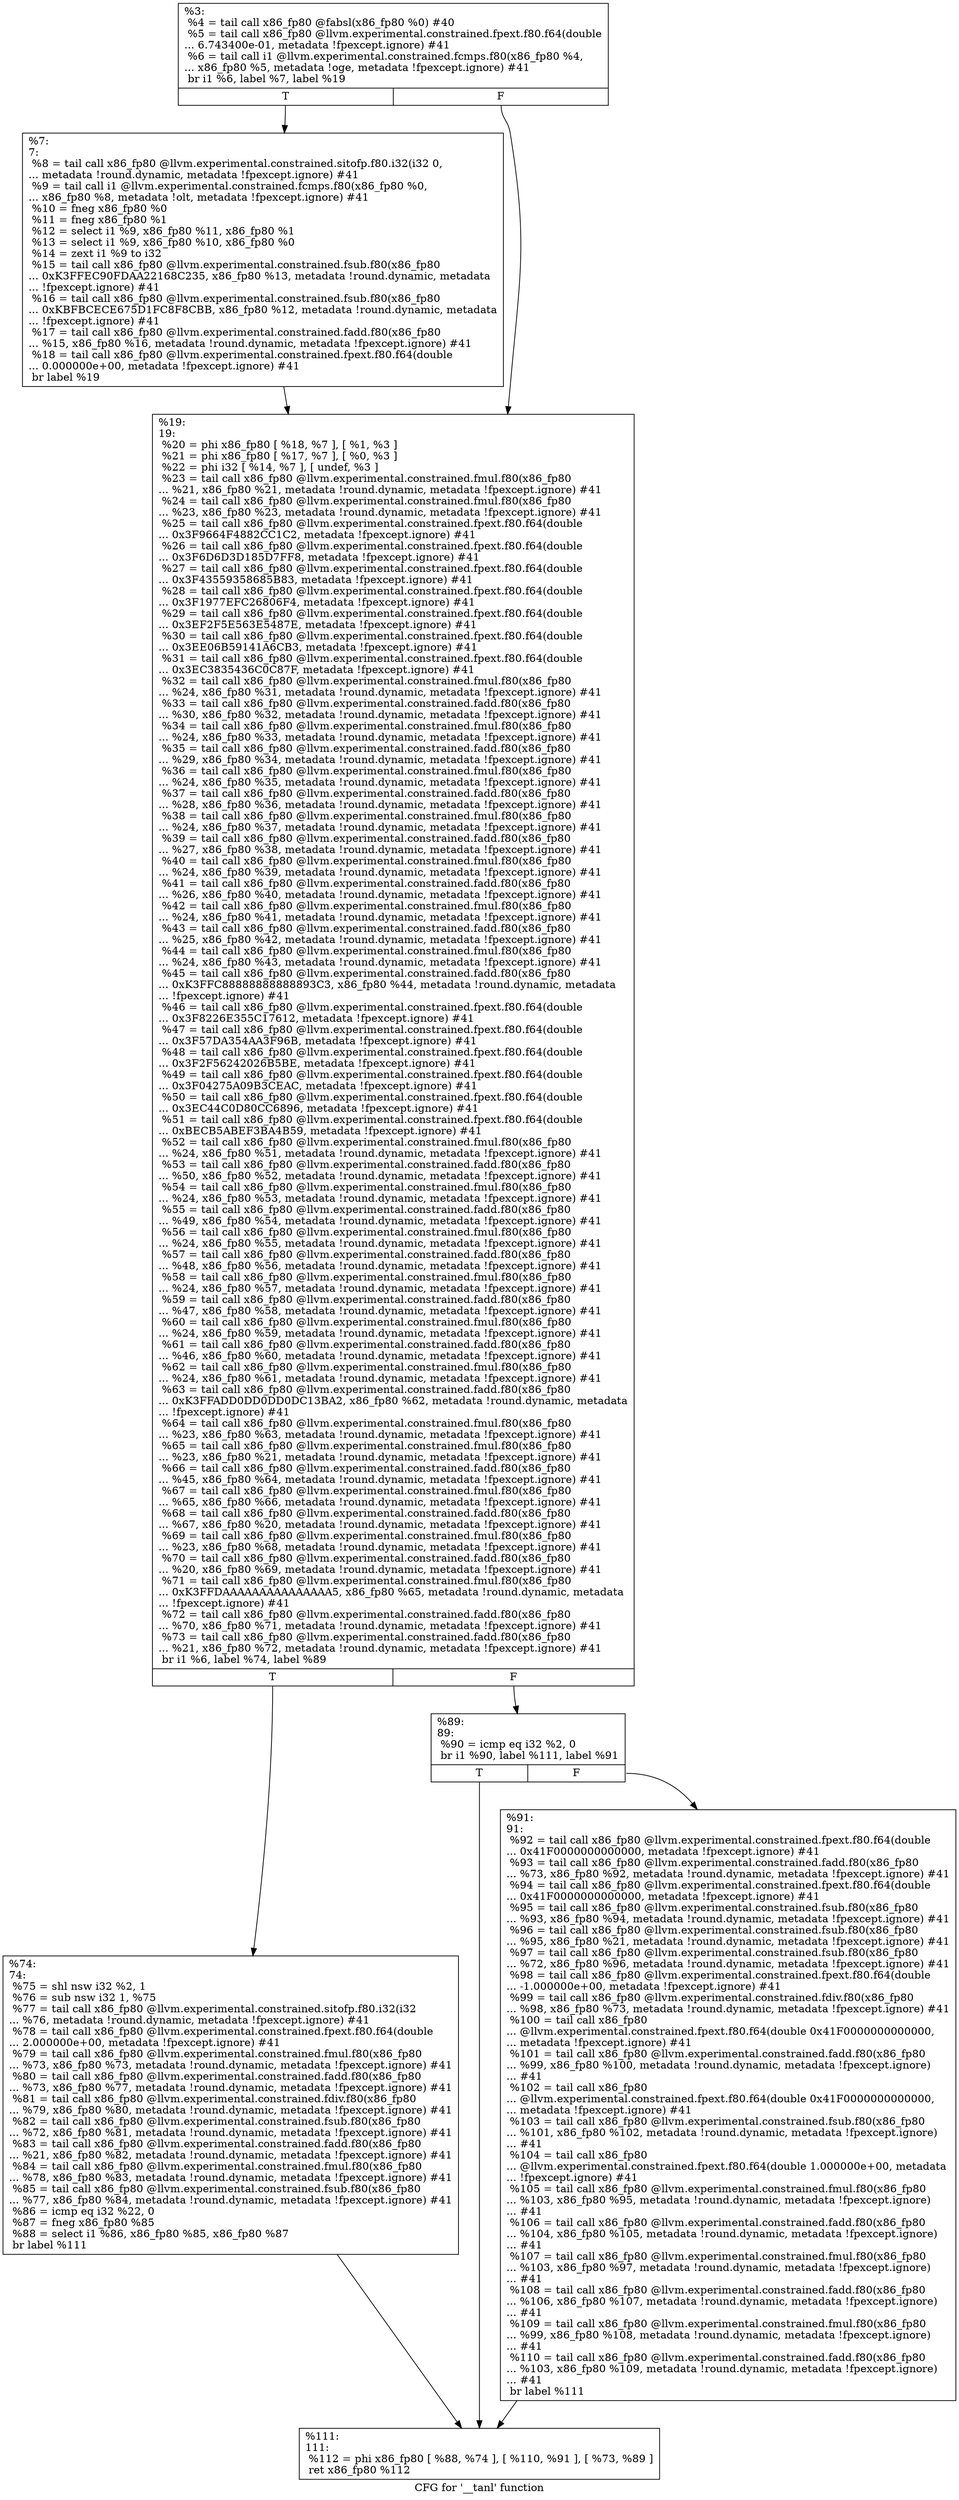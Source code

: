 digraph "CFG for '__tanl' function" {
	label="CFG for '__tanl' function";

	Node0x1e591d0 [shape=record,label="{%3:\l  %4 = tail call x86_fp80 @fabsl(x86_fp80 %0) #40\l  %5 = tail call x86_fp80 @llvm.experimental.constrained.fpext.f80.f64(double\l... 6.743400e-01, metadata !fpexcept.ignore) #41\l  %6 = tail call i1 @llvm.experimental.constrained.fcmps.f80(x86_fp80 %4,\l... x86_fp80 %5, metadata !oge, metadata !fpexcept.ignore) #41\l  br i1 %6, label %7, label %19\l|{<s0>T|<s1>F}}"];
	Node0x1e591d0:s0 -> Node0x1e592e0;
	Node0x1e591d0:s1 -> Node0x1e59330;
	Node0x1e592e0 [shape=record,label="{%7:\l7:                                                \l  %8 = tail call x86_fp80 @llvm.experimental.constrained.sitofp.f80.i32(i32 0,\l... metadata !round.dynamic, metadata !fpexcept.ignore) #41\l  %9 = tail call i1 @llvm.experimental.constrained.fcmps.f80(x86_fp80 %0,\l... x86_fp80 %8, metadata !olt, metadata !fpexcept.ignore) #41\l  %10 = fneg x86_fp80 %0\l  %11 = fneg x86_fp80 %1\l  %12 = select i1 %9, x86_fp80 %11, x86_fp80 %1\l  %13 = select i1 %9, x86_fp80 %10, x86_fp80 %0\l  %14 = zext i1 %9 to i32\l  %15 = tail call x86_fp80 @llvm.experimental.constrained.fsub.f80(x86_fp80\l... 0xK3FFEC90FDAA22168C235, x86_fp80 %13, metadata !round.dynamic, metadata\l... !fpexcept.ignore) #41\l  %16 = tail call x86_fp80 @llvm.experimental.constrained.fsub.f80(x86_fp80\l... 0xKBFBCECE675D1FC8F8CBB, x86_fp80 %12, metadata !round.dynamic, metadata\l... !fpexcept.ignore) #41\l  %17 = tail call x86_fp80 @llvm.experimental.constrained.fadd.f80(x86_fp80\l... %15, x86_fp80 %16, metadata !round.dynamic, metadata !fpexcept.ignore) #41\l  %18 = tail call x86_fp80 @llvm.experimental.constrained.fpext.f80.f64(double\l... 0.000000e+00, metadata !fpexcept.ignore) #41\l  br label %19\l}"];
	Node0x1e592e0 -> Node0x1e59330;
	Node0x1e59330 [shape=record,label="{%19:\l19:                                               \l  %20 = phi x86_fp80 [ %18, %7 ], [ %1, %3 ]\l  %21 = phi x86_fp80 [ %17, %7 ], [ %0, %3 ]\l  %22 = phi i32 [ %14, %7 ], [ undef, %3 ]\l  %23 = tail call x86_fp80 @llvm.experimental.constrained.fmul.f80(x86_fp80\l... %21, x86_fp80 %21, metadata !round.dynamic, metadata !fpexcept.ignore) #41\l  %24 = tail call x86_fp80 @llvm.experimental.constrained.fmul.f80(x86_fp80\l... %23, x86_fp80 %23, metadata !round.dynamic, metadata !fpexcept.ignore) #41\l  %25 = tail call x86_fp80 @llvm.experimental.constrained.fpext.f80.f64(double\l... 0x3F9664F4882CC1C2, metadata !fpexcept.ignore) #41\l  %26 = tail call x86_fp80 @llvm.experimental.constrained.fpext.f80.f64(double\l... 0x3F6D6D3D185D7FF8, metadata !fpexcept.ignore) #41\l  %27 = tail call x86_fp80 @llvm.experimental.constrained.fpext.f80.f64(double\l... 0x3F43559358685B83, metadata !fpexcept.ignore) #41\l  %28 = tail call x86_fp80 @llvm.experimental.constrained.fpext.f80.f64(double\l... 0x3F1977EFC26806F4, metadata !fpexcept.ignore) #41\l  %29 = tail call x86_fp80 @llvm.experimental.constrained.fpext.f80.f64(double\l... 0x3EF2F5E563E5487E, metadata !fpexcept.ignore) #41\l  %30 = tail call x86_fp80 @llvm.experimental.constrained.fpext.f80.f64(double\l... 0x3EE06B59141A6CB3, metadata !fpexcept.ignore) #41\l  %31 = tail call x86_fp80 @llvm.experimental.constrained.fpext.f80.f64(double\l... 0x3EC3835436C0C87F, metadata !fpexcept.ignore) #41\l  %32 = tail call x86_fp80 @llvm.experimental.constrained.fmul.f80(x86_fp80\l... %24, x86_fp80 %31, metadata !round.dynamic, metadata !fpexcept.ignore) #41\l  %33 = tail call x86_fp80 @llvm.experimental.constrained.fadd.f80(x86_fp80\l... %30, x86_fp80 %32, metadata !round.dynamic, metadata !fpexcept.ignore) #41\l  %34 = tail call x86_fp80 @llvm.experimental.constrained.fmul.f80(x86_fp80\l... %24, x86_fp80 %33, metadata !round.dynamic, metadata !fpexcept.ignore) #41\l  %35 = tail call x86_fp80 @llvm.experimental.constrained.fadd.f80(x86_fp80\l... %29, x86_fp80 %34, metadata !round.dynamic, metadata !fpexcept.ignore) #41\l  %36 = tail call x86_fp80 @llvm.experimental.constrained.fmul.f80(x86_fp80\l... %24, x86_fp80 %35, metadata !round.dynamic, metadata !fpexcept.ignore) #41\l  %37 = tail call x86_fp80 @llvm.experimental.constrained.fadd.f80(x86_fp80\l... %28, x86_fp80 %36, metadata !round.dynamic, metadata !fpexcept.ignore) #41\l  %38 = tail call x86_fp80 @llvm.experimental.constrained.fmul.f80(x86_fp80\l... %24, x86_fp80 %37, metadata !round.dynamic, metadata !fpexcept.ignore) #41\l  %39 = tail call x86_fp80 @llvm.experimental.constrained.fadd.f80(x86_fp80\l... %27, x86_fp80 %38, metadata !round.dynamic, metadata !fpexcept.ignore) #41\l  %40 = tail call x86_fp80 @llvm.experimental.constrained.fmul.f80(x86_fp80\l... %24, x86_fp80 %39, metadata !round.dynamic, metadata !fpexcept.ignore) #41\l  %41 = tail call x86_fp80 @llvm.experimental.constrained.fadd.f80(x86_fp80\l... %26, x86_fp80 %40, metadata !round.dynamic, metadata !fpexcept.ignore) #41\l  %42 = tail call x86_fp80 @llvm.experimental.constrained.fmul.f80(x86_fp80\l... %24, x86_fp80 %41, metadata !round.dynamic, metadata !fpexcept.ignore) #41\l  %43 = tail call x86_fp80 @llvm.experimental.constrained.fadd.f80(x86_fp80\l... %25, x86_fp80 %42, metadata !round.dynamic, metadata !fpexcept.ignore) #41\l  %44 = tail call x86_fp80 @llvm.experimental.constrained.fmul.f80(x86_fp80\l... %24, x86_fp80 %43, metadata !round.dynamic, metadata !fpexcept.ignore) #41\l  %45 = tail call x86_fp80 @llvm.experimental.constrained.fadd.f80(x86_fp80\l... 0xK3FFC88888888888893C3, x86_fp80 %44, metadata !round.dynamic, metadata\l... !fpexcept.ignore) #41\l  %46 = tail call x86_fp80 @llvm.experimental.constrained.fpext.f80.f64(double\l... 0x3F8226E355C17612, metadata !fpexcept.ignore) #41\l  %47 = tail call x86_fp80 @llvm.experimental.constrained.fpext.f80.f64(double\l... 0x3F57DA354AA3F96B, metadata !fpexcept.ignore) #41\l  %48 = tail call x86_fp80 @llvm.experimental.constrained.fpext.f80.f64(double\l... 0x3F2F56242026B5BE, metadata !fpexcept.ignore) #41\l  %49 = tail call x86_fp80 @llvm.experimental.constrained.fpext.f80.f64(double\l... 0x3F04275A09B3CEAC, metadata !fpexcept.ignore) #41\l  %50 = tail call x86_fp80 @llvm.experimental.constrained.fpext.f80.f64(double\l... 0x3EC44C0D80CC6896, metadata !fpexcept.ignore) #41\l  %51 = tail call x86_fp80 @llvm.experimental.constrained.fpext.f80.f64(double\l... 0xBECB5ABEF3BA4B59, metadata !fpexcept.ignore) #41\l  %52 = tail call x86_fp80 @llvm.experimental.constrained.fmul.f80(x86_fp80\l... %24, x86_fp80 %51, metadata !round.dynamic, metadata !fpexcept.ignore) #41\l  %53 = tail call x86_fp80 @llvm.experimental.constrained.fadd.f80(x86_fp80\l... %50, x86_fp80 %52, metadata !round.dynamic, metadata !fpexcept.ignore) #41\l  %54 = tail call x86_fp80 @llvm.experimental.constrained.fmul.f80(x86_fp80\l... %24, x86_fp80 %53, metadata !round.dynamic, metadata !fpexcept.ignore) #41\l  %55 = tail call x86_fp80 @llvm.experimental.constrained.fadd.f80(x86_fp80\l... %49, x86_fp80 %54, metadata !round.dynamic, metadata !fpexcept.ignore) #41\l  %56 = tail call x86_fp80 @llvm.experimental.constrained.fmul.f80(x86_fp80\l... %24, x86_fp80 %55, metadata !round.dynamic, metadata !fpexcept.ignore) #41\l  %57 = tail call x86_fp80 @llvm.experimental.constrained.fadd.f80(x86_fp80\l... %48, x86_fp80 %56, metadata !round.dynamic, metadata !fpexcept.ignore) #41\l  %58 = tail call x86_fp80 @llvm.experimental.constrained.fmul.f80(x86_fp80\l... %24, x86_fp80 %57, metadata !round.dynamic, metadata !fpexcept.ignore) #41\l  %59 = tail call x86_fp80 @llvm.experimental.constrained.fadd.f80(x86_fp80\l... %47, x86_fp80 %58, metadata !round.dynamic, metadata !fpexcept.ignore) #41\l  %60 = tail call x86_fp80 @llvm.experimental.constrained.fmul.f80(x86_fp80\l... %24, x86_fp80 %59, metadata !round.dynamic, metadata !fpexcept.ignore) #41\l  %61 = tail call x86_fp80 @llvm.experimental.constrained.fadd.f80(x86_fp80\l... %46, x86_fp80 %60, metadata !round.dynamic, metadata !fpexcept.ignore) #41\l  %62 = tail call x86_fp80 @llvm.experimental.constrained.fmul.f80(x86_fp80\l... %24, x86_fp80 %61, metadata !round.dynamic, metadata !fpexcept.ignore) #41\l  %63 = tail call x86_fp80 @llvm.experimental.constrained.fadd.f80(x86_fp80\l... 0xK3FFADD0DD0DD0DC13BA2, x86_fp80 %62, metadata !round.dynamic, metadata\l... !fpexcept.ignore) #41\l  %64 = tail call x86_fp80 @llvm.experimental.constrained.fmul.f80(x86_fp80\l... %23, x86_fp80 %63, metadata !round.dynamic, metadata !fpexcept.ignore) #41\l  %65 = tail call x86_fp80 @llvm.experimental.constrained.fmul.f80(x86_fp80\l... %23, x86_fp80 %21, metadata !round.dynamic, metadata !fpexcept.ignore) #41\l  %66 = tail call x86_fp80 @llvm.experimental.constrained.fadd.f80(x86_fp80\l... %45, x86_fp80 %64, metadata !round.dynamic, metadata !fpexcept.ignore) #41\l  %67 = tail call x86_fp80 @llvm.experimental.constrained.fmul.f80(x86_fp80\l... %65, x86_fp80 %66, metadata !round.dynamic, metadata !fpexcept.ignore) #41\l  %68 = tail call x86_fp80 @llvm.experimental.constrained.fadd.f80(x86_fp80\l... %67, x86_fp80 %20, metadata !round.dynamic, metadata !fpexcept.ignore) #41\l  %69 = tail call x86_fp80 @llvm.experimental.constrained.fmul.f80(x86_fp80\l... %23, x86_fp80 %68, metadata !round.dynamic, metadata !fpexcept.ignore) #41\l  %70 = tail call x86_fp80 @llvm.experimental.constrained.fadd.f80(x86_fp80\l... %20, x86_fp80 %69, metadata !round.dynamic, metadata !fpexcept.ignore) #41\l  %71 = tail call x86_fp80 @llvm.experimental.constrained.fmul.f80(x86_fp80\l... 0xK3FFDAAAAAAAAAAAAAAA5, x86_fp80 %65, metadata !round.dynamic, metadata\l... !fpexcept.ignore) #41\l  %72 = tail call x86_fp80 @llvm.experimental.constrained.fadd.f80(x86_fp80\l... %70, x86_fp80 %71, metadata !round.dynamic, metadata !fpexcept.ignore) #41\l  %73 = tail call x86_fp80 @llvm.experimental.constrained.fadd.f80(x86_fp80\l... %21, x86_fp80 %72, metadata !round.dynamic, metadata !fpexcept.ignore) #41\l  br i1 %6, label %74, label %89\l|{<s0>T|<s1>F}}"];
	Node0x1e59330:s0 -> Node0x1e59380;
	Node0x1e59330:s1 -> Node0x1e593d0;
	Node0x1e59380 [shape=record,label="{%74:\l74:                                               \l  %75 = shl nsw i32 %2, 1\l  %76 = sub nsw i32 1, %75\l  %77 = tail call x86_fp80 @llvm.experimental.constrained.sitofp.f80.i32(i32\l... %76, metadata !round.dynamic, metadata !fpexcept.ignore) #41\l  %78 = tail call x86_fp80 @llvm.experimental.constrained.fpext.f80.f64(double\l... 2.000000e+00, metadata !fpexcept.ignore) #41\l  %79 = tail call x86_fp80 @llvm.experimental.constrained.fmul.f80(x86_fp80\l... %73, x86_fp80 %73, metadata !round.dynamic, metadata !fpexcept.ignore) #41\l  %80 = tail call x86_fp80 @llvm.experimental.constrained.fadd.f80(x86_fp80\l... %73, x86_fp80 %77, metadata !round.dynamic, metadata !fpexcept.ignore) #41\l  %81 = tail call x86_fp80 @llvm.experimental.constrained.fdiv.f80(x86_fp80\l... %79, x86_fp80 %80, metadata !round.dynamic, metadata !fpexcept.ignore) #41\l  %82 = tail call x86_fp80 @llvm.experimental.constrained.fsub.f80(x86_fp80\l... %72, x86_fp80 %81, metadata !round.dynamic, metadata !fpexcept.ignore) #41\l  %83 = tail call x86_fp80 @llvm.experimental.constrained.fadd.f80(x86_fp80\l... %21, x86_fp80 %82, metadata !round.dynamic, metadata !fpexcept.ignore) #41\l  %84 = tail call x86_fp80 @llvm.experimental.constrained.fmul.f80(x86_fp80\l... %78, x86_fp80 %83, metadata !round.dynamic, metadata !fpexcept.ignore) #41\l  %85 = tail call x86_fp80 @llvm.experimental.constrained.fsub.f80(x86_fp80\l... %77, x86_fp80 %84, metadata !round.dynamic, metadata !fpexcept.ignore) #41\l  %86 = icmp eq i32 %22, 0\l  %87 = fneg x86_fp80 %85\l  %88 = select i1 %86, x86_fp80 %85, x86_fp80 %87\l  br label %111\l}"];
	Node0x1e59380 -> Node0x1e59470;
	Node0x1e593d0 [shape=record,label="{%89:\l89:                                               \l  %90 = icmp eq i32 %2, 0\l  br i1 %90, label %111, label %91\l|{<s0>T|<s1>F}}"];
	Node0x1e593d0:s0 -> Node0x1e59470;
	Node0x1e593d0:s1 -> Node0x1e59420;
	Node0x1e59420 [shape=record,label="{%91:\l91:                                               \l  %92 = tail call x86_fp80 @llvm.experimental.constrained.fpext.f80.f64(double\l... 0x41F0000000000000, metadata !fpexcept.ignore) #41\l  %93 = tail call x86_fp80 @llvm.experimental.constrained.fadd.f80(x86_fp80\l... %73, x86_fp80 %92, metadata !round.dynamic, metadata !fpexcept.ignore) #41\l  %94 = tail call x86_fp80 @llvm.experimental.constrained.fpext.f80.f64(double\l... 0x41F0000000000000, metadata !fpexcept.ignore) #41\l  %95 = tail call x86_fp80 @llvm.experimental.constrained.fsub.f80(x86_fp80\l... %93, x86_fp80 %94, metadata !round.dynamic, metadata !fpexcept.ignore) #41\l  %96 = tail call x86_fp80 @llvm.experimental.constrained.fsub.f80(x86_fp80\l... %95, x86_fp80 %21, metadata !round.dynamic, metadata !fpexcept.ignore) #41\l  %97 = tail call x86_fp80 @llvm.experimental.constrained.fsub.f80(x86_fp80\l... %72, x86_fp80 %96, metadata !round.dynamic, metadata !fpexcept.ignore) #41\l  %98 = tail call x86_fp80 @llvm.experimental.constrained.fpext.f80.f64(double\l... -1.000000e+00, metadata !fpexcept.ignore) #41\l  %99 = tail call x86_fp80 @llvm.experimental.constrained.fdiv.f80(x86_fp80\l... %98, x86_fp80 %73, metadata !round.dynamic, metadata !fpexcept.ignore) #41\l  %100 = tail call x86_fp80\l... @llvm.experimental.constrained.fpext.f80.f64(double 0x41F0000000000000,\l... metadata !fpexcept.ignore) #41\l  %101 = tail call x86_fp80 @llvm.experimental.constrained.fadd.f80(x86_fp80\l... %99, x86_fp80 %100, metadata !round.dynamic, metadata !fpexcept.ignore)\l... #41\l  %102 = tail call x86_fp80\l... @llvm.experimental.constrained.fpext.f80.f64(double 0x41F0000000000000,\l... metadata !fpexcept.ignore) #41\l  %103 = tail call x86_fp80 @llvm.experimental.constrained.fsub.f80(x86_fp80\l... %101, x86_fp80 %102, metadata !round.dynamic, metadata !fpexcept.ignore)\l... #41\l  %104 = tail call x86_fp80\l... @llvm.experimental.constrained.fpext.f80.f64(double 1.000000e+00, metadata\l... !fpexcept.ignore) #41\l  %105 = tail call x86_fp80 @llvm.experimental.constrained.fmul.f80(x86_fp80\l... %103, x86_fp80 %95, metadata !round.dynamic, metadata !fpexcept.ignore)\l... #41\l  %106 = tail call x86_fp80 @llvm.experimental.constrained.fadd.f80(x86_fp80\l... %104, x86_fp80 %105, metadata !round.dynamic, metadata !fpexcept.ignore)\l... #41\l  %107 = tail call x86_fp80 @llvm.experimental.constrained.fmul.f80(x86_fp80\l... %103, x86_fp80 %97, metadata !round.dynamic, metadata !fpexcept.ignore)\l... #41\l  %108 = tail call x86_fp80 @llvm.experimental.constrained.fadd.f80(x86_fp80\l... %106, x86_fp80 %107, metadata !round.dynamic, metadata !fpexcept.ignore)\l... #41\l  %109 = tail call x86_fp80 @llvm.experimental.constrained.fmul.f80(x86_fp80\l... %99, x86_fp80 %108, metadata !round.dynamic, metadata !fpexcept.ignore)\l... #41\l  %110 = tail call x86_fp80 @llvm.experimental.constrained.fadd.f80(x86_fp80\l... %103, x86_fp80 %109, metadata !round.dynamic, metadata !fpexcept.ignore)\l... #41\l  br label %111\l}"];
	Node0x1e59420 -> Node0x1e59470;
	Node0x1e59470 [shape=record,label="{%111:\l111:                                              \l  %112 = phi x86_fp80 [ %88, %74 ], [ %110, %91 ], [ %73, %89 ]\l  ret x86_fp80 %112\l}"];
}
